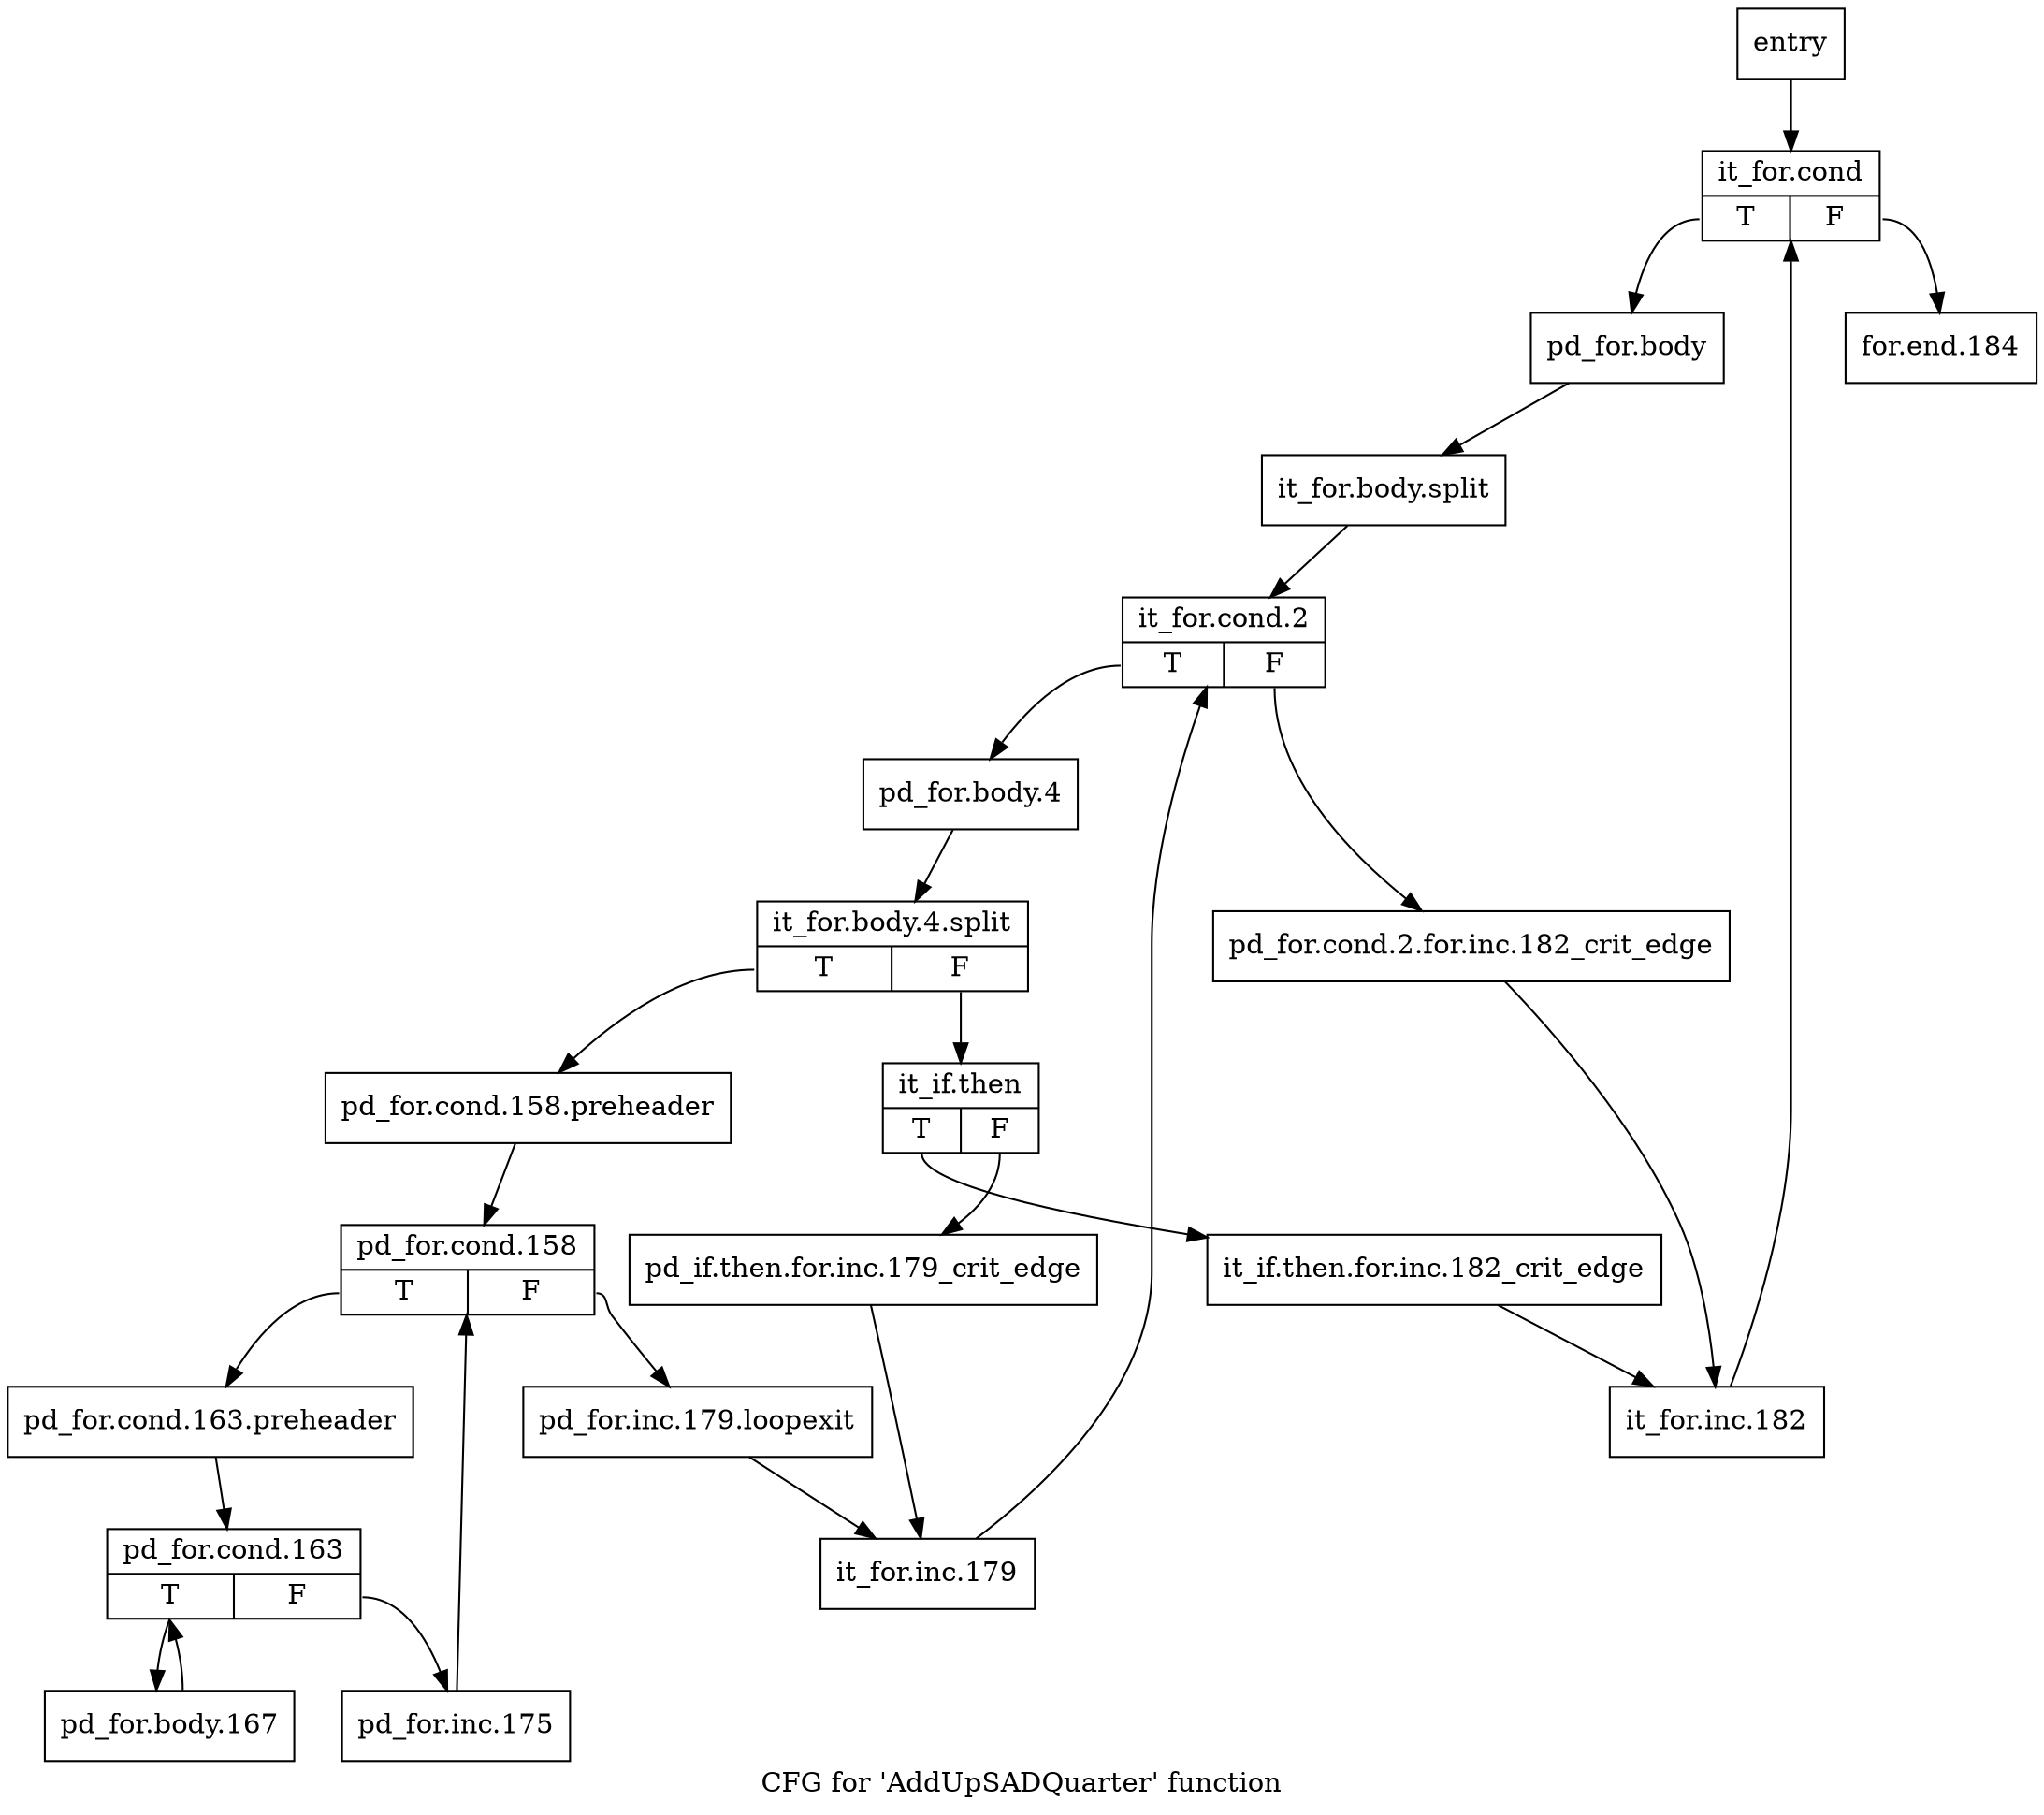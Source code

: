 digraph "CFG for 'AddUpSADQuarter' function" {
	label="CFG for 'AddUpSADQuarter' function";

	Node0x17f3040 [shape=record,label="{entry}"];
	Node0x17f3040 -> Node0x17f3090;
	Node0x17f3090 [shape=record,label="{it_for.cond|{<s0>T|<s1>F}}"];
	Node0x17f3090:s0 -> Node0x17f30e0;
	Node0x17f3090:s1 -> Node0x181c520;
	Node0x17f30e0 [shape=record,label="{pd_for.body}"];
	Node0x17f30e0 -> Node0x312c2e0;
	Node0x312c2e0 [shape=record,label="{it_for.body.split}"];
	Node0x312c2e0 -> Node0x17f3130;
	Node0x17f3130 [shape=record,label="{it_for.cond.2|{<s0>T|<s1>F}}"];
	Node0x17f3130:s0 -> Node0x17f31d0;
	Node0x17f3130:s1 -> Node0x17f3180;
	Node0x17f3180 [shape=record,label="{pd_for.cond.2.for.inc.182_crit_edge}"];
	Node0x17f3180 -> Node0x181c4d0;
	Node0x17f31d0 [shape=record,label="{pd_for.body.4}"];
	Node0x17f31d0 -> Node0x312b1e0;
	Node0x312b1e0 [shape=record,label="{it_for.body.4.split|{<s0>T|<s1>F}}"];
	Node0x312b1e0:s0 -> Node0x17f3220;
	Node0x312b1e0:s1 -> Node0x181c1b0;
	Node0x17f3220 [shape=record,label="{pd_for.cond.158.preheader}"];
	Node0x17f3220 -> Node0x181c2a0;
	Node0x181c1b0 [shape=record,label="{it_if.then|{<s0>T|<s1>F}}"];
	Node0x181c1b0:s0 -> Node0x181c250;
	Node0x181c1b0:s1 -> Node0x181c200;
	Node0x181c200 [shape=record,label="{pd_if.then.for.inc.179_crit_edge}"];
	Node0x181c200 -> Node0x181c480;
	Node0x181c250 [shape=record,label="{it_if.then.for.inc.182_crit_edge}"];
	Node0x181c250 -> Node0x181c4d0;
	Node0x181c2a0 [shape=record,label="{pd_for.cond.158|{<s0>T|<s1>F}}"];
	Node0x181c2a0:s0 -> Node0x181c2f0;
	Node0x181c2a0:s1 -> Node0x181c430;
	Node0x181c2f0 [shape=record,label="{pd_for.cond.163.preheader}"];
	Node0x181c2f0 -> Node0x181c340;
	Node0x181c340 [shape=record,label="{pd_for.cond.163|{<s0>T|<s1>F}}"];
	Node0x181c340:s0 -> Node0x181c390;
	Node0x181c340:s1 -> Node0x181c3e0;
	Node0x181c390 [shape=record,label="{pd_for.body.167}"];
	Node0x181c390 -> Node0x181c340;
	Node0x181c3e0 [shape=record,label="{pd_for.inc.175}"];
	Node0x181c3e0 -> Node0x181c2a0;
	Node0x181c430 [shape=record,label="{pd_for.inc.179.loopexit}"];
	Node0x181c430 -> Node0x181c480;
	Node0x181c480 [shape=record,label="{it_for.inc.179}"];
	Node0x181c480 -> Node0x17f3130;
	Node0x181c4d0 [shape=record,label="{it_for.inc.182}"];
	Node0x181c4d0 -> Node0x17f3090;
	Node0x181c520 [shape=record,label="{for.end.184}"];
}
